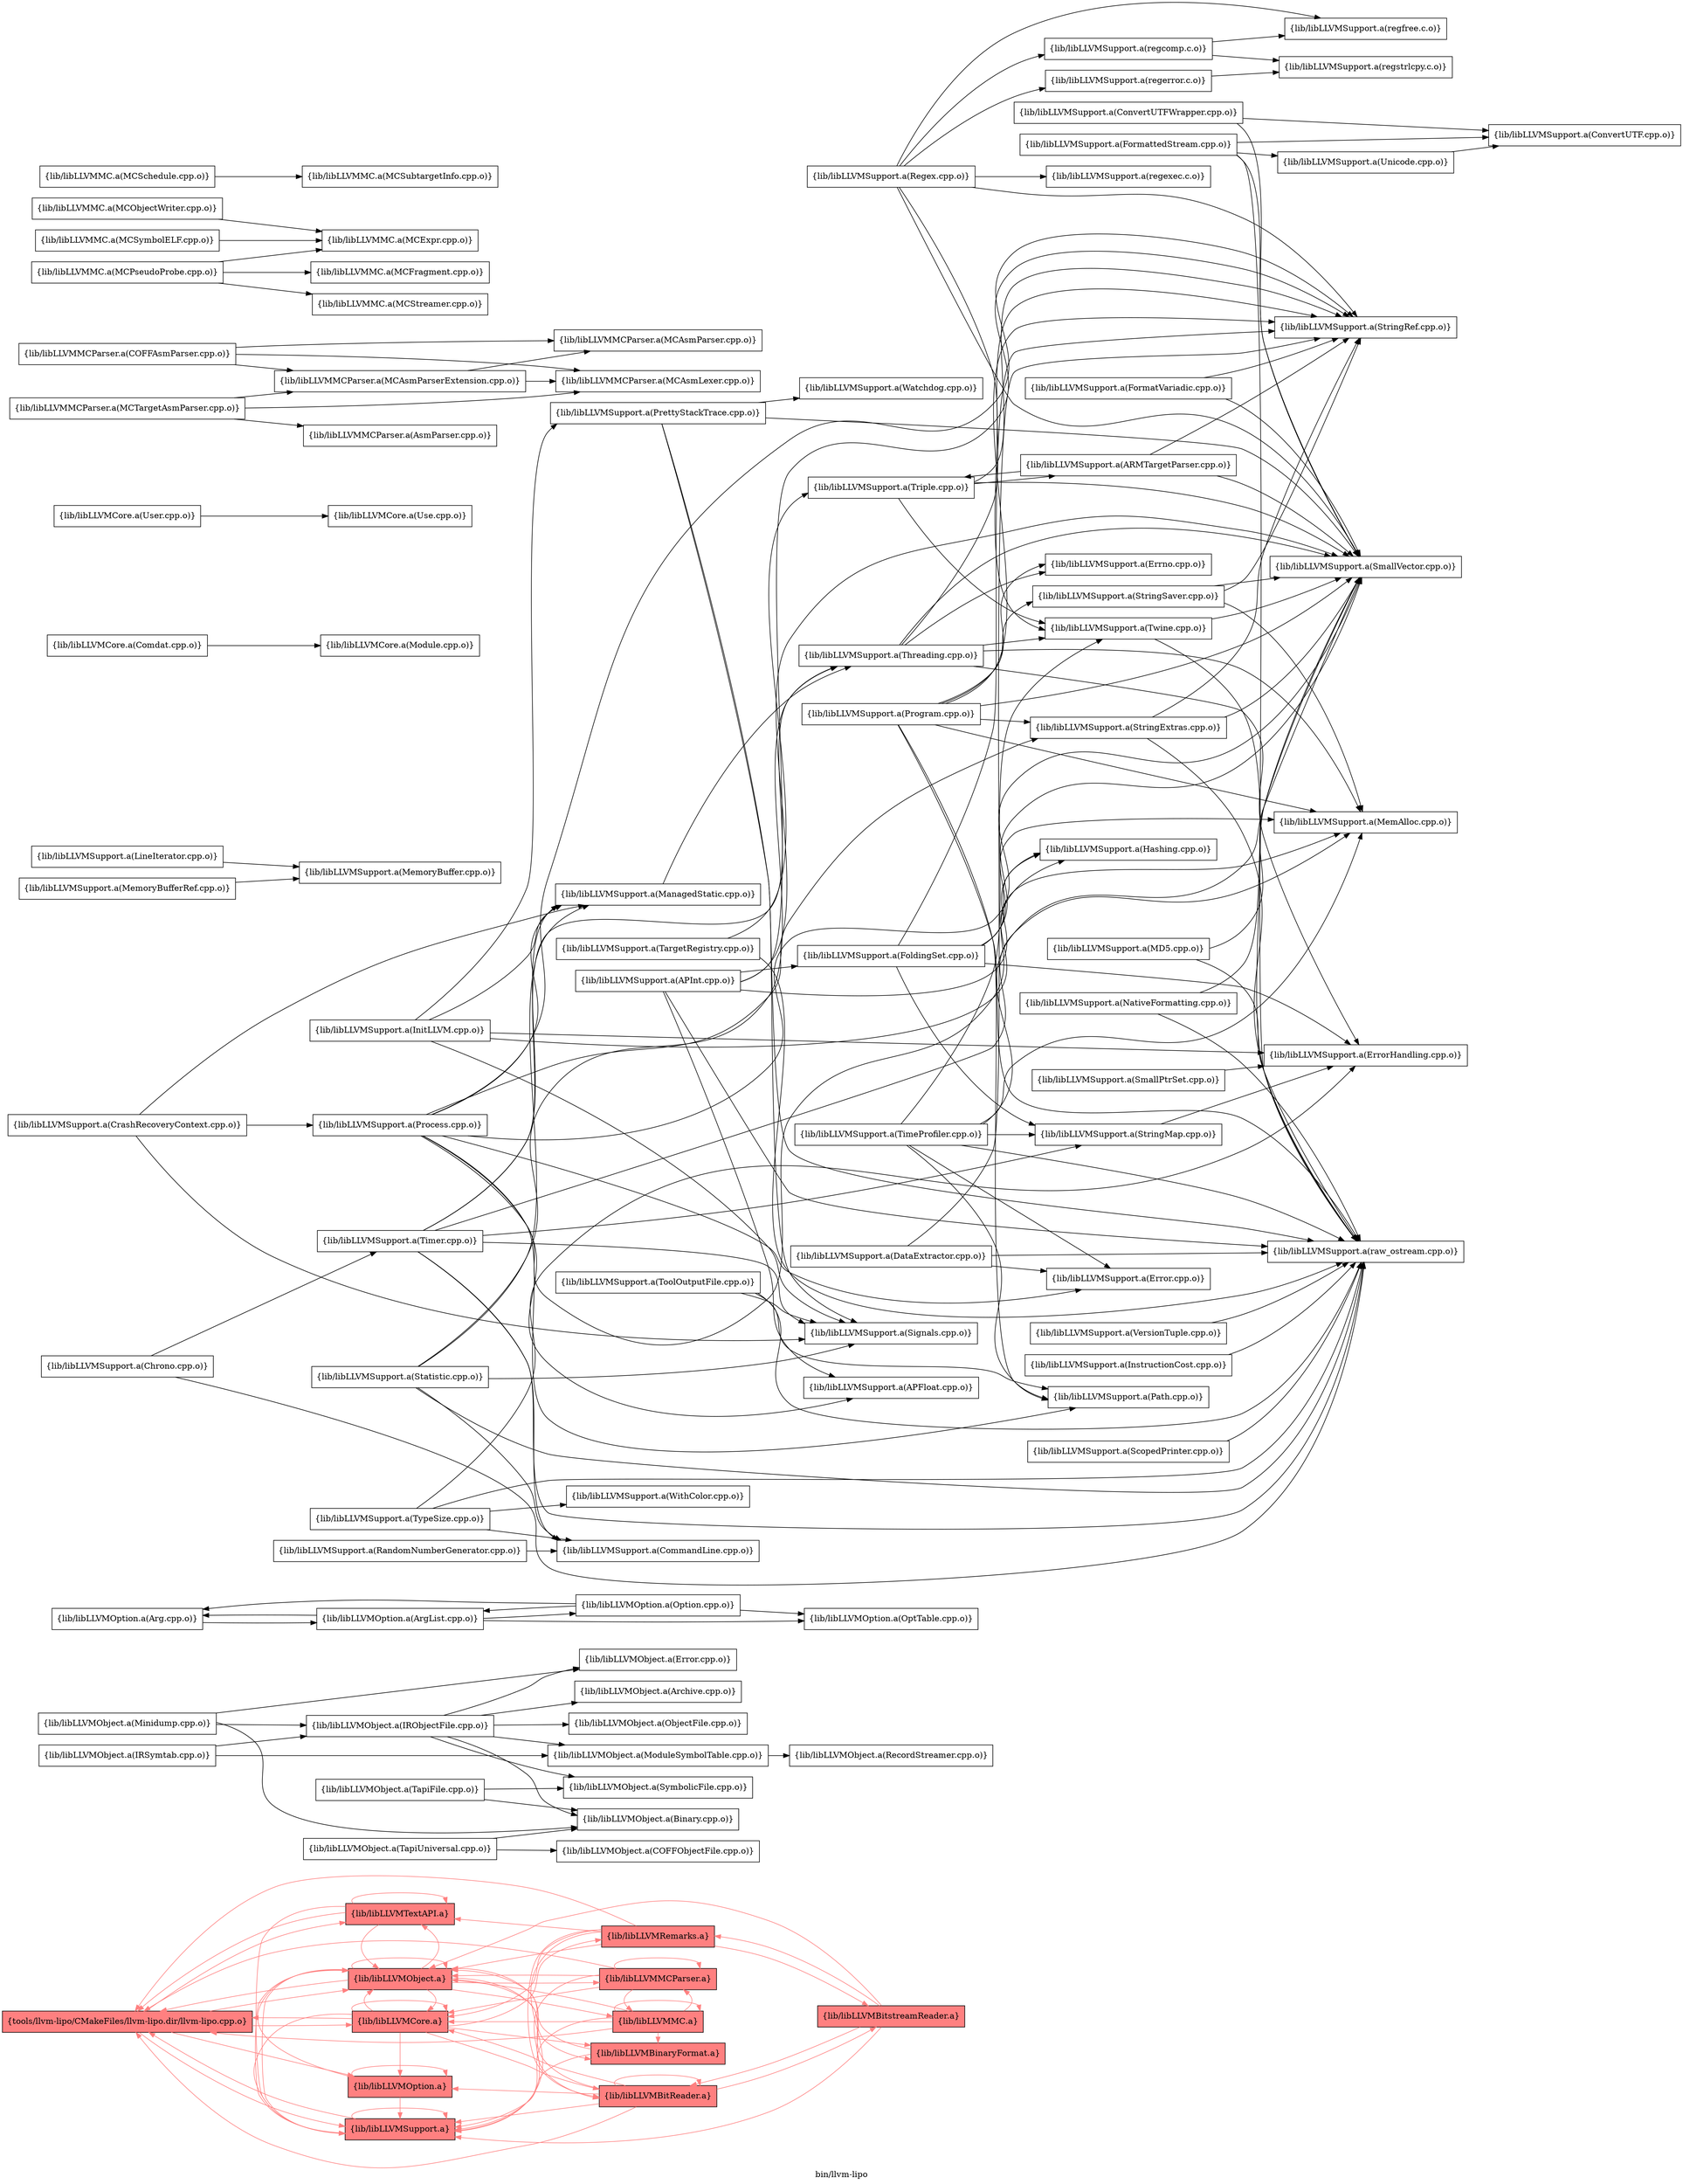 digraph "bin/llvm-lipo" {
	label="bin/llvm-lipo";
	rankdir="LR"
	{ rank=same; Node0x5564020ad118;  }
	{ rank=same; Node0x5564020b06d8; Node0x5564020b0228; Node0x5564020b1178; Node0x5564020b0c28; Node0x5564020af2d8;  }
	{ rank=same; Node0x5564020aef68; Node0x5564020adb18; Node0x5564020ae338; Node0x5564020ad1b8; Node0x5564020ac768;  }

	Node0x5564020ad118 [shape=record,shape=box,style=filled,fillcolor="1.000000 0.5 1",group=1,label="{tools/llvm-lipo/CMakeFiles/llvm-lipo.dir/llvm-lipo.cpp.o}"];
	Node0x5564020ad118 -> Node0x5564020b06d8[color="1.000000 0.5 1"];
	Node0x5564020ad118 -> Node0x5564020b0228[color="1.000000 0.5 1"];
	Node0x5564020ad118 -> Node0x5564020b1178[color="1.000000 0.5 1"];
	Node0x5564020ad118 -> Node0x5564020b0c28[color="1.000000 0.5 1"];
	Node0x5564020ad118 -> Node0x5564020af2d8[color="1.000000 0.5 1"];
	Node0x5564020b06d8 [shape=record,shape=box,style=filled,fillcolor="1.000000 0.5 1",group=1,label="{lib/libLLVMObject.a}"];
	Node0x5564020b06d8 -> Node0x5564020ad118[color="1.000000 0.5 1"];
	Node0x5564020b06d8 -> Node0x5564020b06d8[color="1.000000 0.5 1"];
	Node0x5564020b06d8 -> Node0x5564020b1178[color="1.000000 0.5 1"];
	Node0x5564020b06d8 -> Node0x5564020aef68[color="1.000000 0.5 1"];
	Node0x5564020b06d8 -> Node0x5564020adb18[color="1.000000 0.5 1"];
	Node0x5564020b06d8 -> Node0x5564020af2d8[color="1.000000 0.5 1"];
	Node0x5564020b06d8 -> Node0x5564020ae338[color="1.000000 0.5 1"];
	Node0x5564020b06d8 -> Node0x5564020ad1b8[color="1.000000 0.5 1"];
	Node0x5564020b06d8 -> Node0x5564020b0c28[color="1.000000 0.5 1"];
	Node0x5564020b0228 [shape=record,shape=box,style=filled,fillcolor="1.000000 0.5 1",group=1,label="{lib/libLLVMOption.a}"];
	Node0x5564020b0228 -> Node0x5564020b1178[color="1.000000 0.5 1"];
	Node0x5564020b0228 -> Node0x5564020b06d8[color="1.000000 0.5 1"];
	Node0x5564020b0228 -> Node0x5564020b0228[color="1.000000 0.5 1"];
	Node0x5564020b1178 [shape=record,shape=box,style=filled,fillcolor="1.000000 0.5 1",group=1,label="{lib/libLLVMSupport.a}"];
	Node0x5564020b1178 -> Node0x5564020b06d8[color="1.000000 0.5 1"];
	Node0x5564020b1178 -> Node0x5564020b1178[color="1.000000 0.5 1"];
	Node0x5564020b1178 -> Node0x5564020ad118[color="1.000000 0.5 1"];
	Node0x5564020b0c28 [shape=record,shape=box,style=filled,fillcolor="1.000000 0.5 1",group=1,label="{lib/libLLVMTextAPI.a}"];
	Node0x5564020b0c28 -> Node0x5564020b1178[color="1.000000 0.5 1"];
	Node0x5564020b0c28 -> Node0x5564020b0c28[color="1.000000 0.5 1"];
	Node0x5564020b0c28 -> Node0x5564020ad118[color="1.000000 0.5 1"];
	Node0x5564020b0c28 -> Node0x5564020b06d8[color="1.000000 0.5 1"];
	Node0x5564020af2d8 [shape=record,shape=box,style=filled,fillcolor="1.000000 0.5 1",group=1,label="{lib/libLLVMCore.a}"];
	Node0x5564020af2d8 -> Node0x5564020b06d8[color="1.000000 0.5 1"];
	Node0x5564020af2d8 -> Node0x5564020b1178[color="1.000000 0.5 1"];
	Node0x5564020af2d8 -> Node0x5564020af2d8[color="1.000000 0.5 1"];
	Node0x5564020af2d8 -> Node0x5564020ad118[color="1.000000 0.5 1"];
	Node0x5564020af2d8 -> Node0x5564020aef68[color="1.000000 0.5 1"];
	Node0x5564020af2d8 -> Node0x5564020ac768[color="1.000000 0.5 1"];
	Node0x5564020af2d8 -> Node0x5564020b0228[color="1.000000 0.5 1"];
	Node0x5564020af2d8 -> Node0x5564020ae338[color="1.000000 0.5 1"];
	Node0x5564020aef68 [shape=record,shape=box,style=filled,fillcolor="1.000000 0.5 1",group=1,label="{lib/libLLVMBinaryFormat.a}"];
	Node0x5564020aef68 -> Node0x5564020b06d8[color="1.000000 0.5 1"];
	Node0x5564020aef68 -> Node0x5564020b1178[color="1.000000 0.5 1"];
	Node0x5564020adb18 [shape=record,shape=box,style=filled,fillcolor="1.000000 0.5 1",group=1,label="{lib/libLLVMMC.a}"];
	Node0x5564020adb18 -> Node0x5564020b06d8[color="1.000000 0.5 1"];
	Node0x5564020adb18 -> Node0x5564020b1178[color="1.000000 0.5 1"];
	Node0x5564020adb18 -> Node0x5564020af2d8[color="1.000000 0.5 1"];
	Node0x5564020adb18 -> Node0x5564020adb18[color="1.000000 0.5 1"];
	Node0x5564020adb18 -> Node0x5564020ad118[color="1.000000 0.5 1"];
	Node0x5564020adb18 -> Node0x5564020aef68[color="1.000000 0.5 1"];
	Node0x5564020adb18 -> Node0x5564020ad1b8[color="1.000000 0.5 1"];
	Node0x5564020b3838 [shape=record,shape=box,group=0,label="{lib/libLLVMObject.a(IRObjectFile.cpp.o)}"];
	Node0x5564020b3838 -> Node0x5564020b0fe8;
	Node0x5564020b3838 -> Node0x5564020b12b8;
	Node0x5564020b3838 -> Node0x5564020af738;
	Node0x5564020b3838 -> Node0x5564020afdc8;
	Node0x5564020b3838 -> Node0x5564020b05e8;
	Node0x5564020b3838 -> Node0x5564020ad528;
	Node0x5564020b0fe8 [shape=record,shape=box,group=0,label="{lib/libLLVMObject.a(Binary.cpp.o)}"];
	Node0x5564020b12b8 [shape=record,shape=box,group=0,label="{lib/libLLVMObject.a(Archive.cpp.o)}"];
	Node0x5564020af738 [shape=record,shape=box,group=0,label="{lib/libLLVMObject.a(Error.cpp.o)}"];
	Node0x5564020afdc8 [shape=record,shape=box,group=0,label="{lib/libLLVMObject.a(ModuleSymbolTable.cpp.o)}"];
	Node0x5564020afdc8 -> Node0x5564020ad398;
	Node0x5564020b05e8 [shape=record,shape=box,group=0,label="{lib/libLLVMObject.a(ObjectFile.cpp.o)}"];
	Node0x5564020ad528 [shape=record,shape=box,group=0,label="{lib/libLLVMObject.a(SymbolicFile.cpp.o)}"];
	Node0x5564020ae338 [shape=record,shape=box,style=filled,fillcolor="1.000000 0.5 1",group=1,label="{lib/libLLVMBitReader.a}"];
	Node0x5564020ae338 -> Node0x5564020ad118[color="1.000000 0.5 1"];
	Node0x5564020ae338 -> Node0x5564020b06d8[color="1.000000 0.5 1"];
	Node0x5564020ae338 -> Node0x5564020b0228[color="1.000000 0.5 1"];
	Node0x5564020ae338 -> Node0x5564020b1178[color="1.000000 0.5 1"];
	Node0x5564020ae338 -> Node0x5564020af2d8[color="1.000000 0.5 1"];
	Node0x5564020ae338 -> Node0x5564020ae338[color="1.000000 0.5 1"];
	Node0x5564020ae338 -> Node0x5564020ad5c8[color="1.000000 0.5 1"];
	Node0x5564020aefb8 [shape=record,shape=box,group=0,label="{lib/libLLVMObject.a(IRSymtab.cpp.o)}"];
	Node0x5564020aefb8 -> Node0x5564020b3838;
	Node0x5564020aefb8 -> Node0x5564020afdc8;
	Node0x5564020af6e8 [shape=record,shape=box,group=0,label="{lib/libLLVMObject.a(Minidump.cpp.o)}"];
	Node0x5564020af6e8 -> Node0x5564020b0fe8;
	Node0x5564020af6e8 -> Node0x5564020af738;
	Node0x5564020af6e8 -> Node0x5564020b3838;
	Node0x5564020ad398 [shape=record,shape=box,group=0,label="{lib/libLLVMObject.a(RecordStreamer.cpp.o)}"];
	Node0x5564020ad1b8 [shape=record,shape=box,style=filled,fillcolor="1.000000 0.5 1",group=1,label="{lib/libLLVMMCParser.a}"];
	Node0x5564020ad1b8 -> Node0x5564020ad118[color="1.000000 0.5 1"];
	Node0x5564020ad1b8 -> Node0x5564020b06d8[color="1.000000 0.5 1"];
	Node0x5564020ad1b8 -> Node0x5564020b1178[color="1.000000 0.5 1"];
	Node0x5564020ad1b8 -> Node0x5564020ad1b8[color="1.000000 0.5 1"];
	Node0x5564020ad1b8 -> Node0x5564020adb18[color="1.000000 0.5 1"];
	Node0x5564020ad1b8 -> Node0x5564020af2d8[color="1.000000 0.5 1"];
	Node0x5564020ae108 [shape=record,shape=box,group=0,label="{lib/libLLVMObject.a(TapiUniversal.cpp.o)}"];
	Node0x5564020ae108 -> Node0x5564020b0fe8;
	Node0x5564020ae108 -> Node0x5564020ac718;
	Node0x5564020ac718 [shape=record,shape=box,group=0,label="{lib/libLLVMObject.a(COFFObjectFile.cpp.o)}"];
	Node0x5564020b0958 [shape=record,shape=box,group=0,label="{lib/libLLVMObject.a(TapiFile.cpp.o)}"];
	Node0x5564020b0958 -> Node0x5564020b0fe8;
	Node0x5564020b0958 -> Node0x5564020ad528;
	Node0x5564020ae1a8 [shape=record,shape=box,group=0,label="{lib/libLLVMOption.a(Arg.cpp.o)}"];
	Node0x5564020ae1a8 -> Node0x5564020aa8c8;
	Node0x5564020aa8c8 [shape=record,shape=box,group=0,label="{lib/libLLVMOption.a(ArgList.cpp.o)}"];
	Node0x5564020aa8c8 -> Node0x5564020ae1a8;
	Node0x5564020aa8c8 -> Node0x5564020aad78;
	Node0x5564020aa8c8 -> Node0x5564020aa5f8;
	Node0x5564020aad78 [shape=record,shape=box,group=0,label="{lib/libLLVMOption.a(Option.cpp.o)}"];
	Node0x5564020aad78 -> Node0x5564020ae1a8;
	Node0x5564020aad78 -> Node0x5564020aa8c8;
	Node0x5564020aad78 -> Node0x5564020aa5f8;
	Node0x5564020aa5f8 [shape=record,shape=box,group=0,label="{lib/libLLVMOption.a(OptTable.cpp.o)}"];
	Node0x5564020ae298 [shape=record,shape=box,group=0,label="{lib/libLLVMSupport.a(ConvertUTFWrapper.cpp.o)}"];
	Node0x5564020ae298 -> Node0x5564020adac8;
	Node0x5564020ae298 -> Node0x5564020b22a8;
	Node0x5564020adac8 [shape=record,shape=box,group=0,label="{lib/libLLVMSupport.a(ConvertUTF.cpp.o)}"];
	Node0x5564020b22a8 [shape=record,shape=box,group=0,label="{lib/libLLVMSupport.a(SmallVector.cpp.o)}"];
	Node0x5564020ae6a8 [shape=record,shape=box,group=0,label="{lib/libLLVMSupport.a(DataExtractor.cpp.o)}"];
	Node0x5564020ae6a8 -> Node0x5564020ad078;
	Node0x5564020ae6a8 -> Node0x5564020b2d98;
	Node0x5564020ae6a8 -> Node0x5564020aa648;
	Node0x5564020ad078 [shape=record,shape=box,group=0,label="{lib/libLLVMSupport.a(Error.cpp.o)}"];
	Node0x5564020b2d98 [shape=record,shape=box,group=0,label="{lib/libLLVMSupport.a(StringRef.cpp.o)}"];
	Node0x5564020aa648 [shape=record,shape=box,group=0,label="{lib/libLLVMSupport.a(raw_ostream.cpp.o)}"];
	Node0x5564020af3c8 [shape=record,shape=box,group=0,label="{lib/libLLVMSupport.a(FormatVariadic.cpp.o)}"];
	Node0x5564020af3c8 -> Node0x5564020b22a8;
	Node0x5564020af3c8 -> Node0x5564020b2d98;
	Node0x5564020b00e8 [shape=record,shape=box,group=0,label="{lib/libLLVMSupport.a(InitLLVM.cpp.o)}"];
	Node0x5564020b00e8 -> Node0x5564020b09a8;
	Node0x5564020b00e8 -> Node0x5564020ae158;
	Node0x5564020b00e8 -> Node0x5564020ade38;
	Node0x5564020b00e8 -> Node0x5564020ad6b8;
	Node0x5564020b00e8 -> Node0x5564020ad4d8;
	Node0x5564020b09a8 [shape=record,shape=box,group=0,label="{lib/libLLVMSupport.a(ErrorHandling.cpp.o)}"];
	Node0x5564020ae158 [shape=record,shape=box,group=0,label="{lib/libLLVMSupport.a(ManagedStatic.cpp.o)}"];
	Node0x5564020ae158 -> Node0x5564020ae0b8;
	Node0x5564020ade38 [shape=record,shape=box,group=0,label="{lib/libLLVMSupport.a(MemAlloc.cpp.o)}"];
	Node0x5564020ad6b8 [shape=record,shape=box,group=0,label="{lib/libLLVMSupport.a(PrettyStackTrace.cpp.o)}"];
	Node0x5564020ad6b8 -> Node0x5564020b22a8;
	Node0x5564020ad6b8 -> Node0x5564020aa648;
	Node0x5564020ad6b8 -> Node0x5564020ad4d8;
	Node0x5564020ad6b8 -> Node0x5564020ae4c8;
	Node0x5564020ad4d8 [shape=record,shape=box,group=0,label="{lib/libLLVMSupport.a(Signals.cpp.o)}"];
	Node0x5564020ae0b8 [shape=record,shape=box,group=0,label="{lib/libLLVMSupport.a(Threading.cpp.o)}"];
	Node0x5564020ae0b8 -> Node0x5564020b09a8;
	Node0x5564020ae0b8 -> Node0x5564020ade38;
	Node0x5564020ae0b8 -> Node0x5564020b22a8;
	Node0x5564020ae0b8 -> Node0x5564020b2d98;
	Node0x5564020ae0b8 -> Node0x5564020ac628;
	Node0x5564020ae0b8 -> Node0x5564020ac858;
	Node0x5564020acf38 [shape=record,shape=box,group=0,label="{lib/libLLVMSupport.a(NativeFormatting.cpp.o)}"];
	Node0x5564020acf38 -> Node0x5564020b22a8;
	Node0x5564020acf38 -> Node0x5564020aa648;
	Node0x5564020ae4c8 [shape=record,shape=box,group=0,label="{lib/libLLVMSupport.a(Watchdog.cpp.o)}"];
	Node0x5564020b0778 [shape=record,shape=box,group=0,label="{lib/libLLVMSupport.a(ScopedPrinter.cpp.o)}"];
	Node0x5564020b0778 -> Node0x5564020aa648;
	Node0x5564020b02c8 [shape=record,shape=box,group=0,label="{lib/libLLVMSupport.a(SmallPtrSet.cpp.o)}"];
	Node0x5564020b02c8 -> Node0x5564020b09a8;
	Node0x5564020b3ba8 [shape=record,shape=box,group=0,label="{lib/libLLVMSupport.a(StringMap.cpp.o)}"];
	Node0x5564020b3ba8 -> Node0x5564020b09a8;
	Node0x5564020b3518 [shape=record,shape=box,group=0,label="{lib/libLLVMSupport.a(StringSaver.cpp.o)}"];
	Node0x5564020b3518 -> Node0x5564020ade38;
	Node0x5564020b3518 -> Node0x5564020b22a8;
	Node0x5564020b3518 -> Node0x5564020b2d98;
	Node0x5564020abbd8 [shape=record,shape=box,group=0,label="{lib/libLLVMSupport.a(APInt.cpp.o)}"];
	Node0x5564020abbd8 -> Node0x5564020b22a8;
	Node0x5564020abbd8 -> Node0x5564020b2d98;
	Node0x5564020abbd8 -> Node0x5564020ab458;
	Node0x5564020abbd8 -> Node0x5564020ac268;
	Node0x5564020abbd8 -> Node0x5564020add98;
	Node0x5564020abbd8 -> Node0x5564020aa648;
	Node0x5564020ab458 [shape=record,shape=box,group=0,label="{lib/libLLVMSupport.a(APFloat.cpp.o)}"];
	Node0x5564020ac268 [shape=record,shape=box,group=0,label="{lib/libLLVMSupport.a(FoldingSet.cpp.o)}"];
	Node0x5564020ac268 -> Node0x5564020b09a8;
	Node0x5564020ac268 -> Node0x5564020ade38;
	Node0x5564020ac268 -> Node0x5564020b22a8;
	Node0x5564020ac268 -> Node0x5564020b3ba8;
	Node0x5564020ac268 -> Node0x5564020b2d98;
	Node0x5564020ac268 -> Node0x5564020add98;
	Node0x5564020add98 [shape=record,shape=box,group=0,label="{lib/libLLVMSupport.a(Hashing.cpp.o)}"];
	Node0x5564020adf28 [shape=record,shape=box,group=0,label="{lib/libLLVMSupport.a(Triple.cpp.o)}"];
	Node0x5564020adf28 -> Node0x5564020b22a8;
	Node0x5564020adf28 -> Node0x5564020b2d98;
	Node0x5564020adf28 -> Node0x5564020ad708;
	Node0x5564020adf28 -> Node0x5564020ac628;
	Node0x5564020ad708 [shape=record,shape=box,group=0,label="{lib/libLLVMSupport.a(ARMTargetParser.cpp.o)}"];
	Node0x5564020ad708 -> Node0x5564020b22a8;
	Node0x5564020ad708 -> Node0x5564020b2d98;
	Node0x5564020ad708 -> Node0x5564020adf28;
	Node0x5564020ac628 [shape=record,shape=box,group=0,label="{lib/libLLVMSupport.a(Twine.cpp.o)}"];
	Node0x5564020ac628 -> Node0x5564020b22a8;
	Node0x5564020ac628 -> Node0x5564020aa648;
	Node0x5564020abf48 [shape=record,shape=box,group=0,label="{lib/libLLVMSupport.a(TypeSize.cpp.o)}"];
	Node0x5564020abf48 -> Node0x5564020aff58;
	Node0x5564020abf48 -> Node0x5564020b09a8;
	Node0x5564020abf48 -> Node0x5564020ab278;
	Node0x5564020abf48 -> Node0x5564020aa648;
	Node0x5564020aff58 [shape=record,shape=box,group=0,label="{lib/libLLVMSupport.a(CommandLine.cpp.o)}"];
	Node0x5564020ab278 [shape=record,shape=box,group=0,label="{lib/libLLVMSupport.a(WithColor.cpp.o)}"];
	Node0x5564020aad28 [shape=record,shape=box,group=0,label="{lib/libLLVMSupport.a(Unicode.cpp.o)}"];
	Node0x5564020aad28 -> Node0x5564020adac8;
	Node0x5564020ab138 [shape=record,shape=box,group=0,label="{lib/libLLVMSupport.a(MD5.cpp.o)}"];
	Node0x5564020ab138 -> Node0x5564020b22a8;
	Node0x5564020ab138 -> Node0x5564020aa648;
	Node0x5564020aa788 [shape=record,shape=box,group=0,label="{lib/libLLVMSupport.a(Process.cpp.o)}"];
	Node0x5564020aa788 -> Node0x5564020ad078;
	Node0x5564020aa788 -> Node0x5564020ae158;
	Node0x5564020aa788 -> Node0x5564020b22a8;
	Node0x5564020aa788 -> Node0x5564020b2d98;
	Node0x5564020aa788 -> Node0x5564020ab458;
	Node0x5564020aa788 -> Node0x5564020add98;
	Node0x5564020aa788 -> Node0x5564020aa4b8;
	Node0x5564020aa788 -> Node0x5564020ae9c8;
	Node0x5564020aa4b8 [shape=record,shape=box,group=0,label="{lib/libLLVMSupport.a(Path.cpp.o)}"];
	Node0x5564020ae9c8 [shape=record,shape=box,group=0,label="{lib/libLLVMSupport.a(StringExtras.cpp.o)}"];
	Node0x5564020ae9c8 -> Node0x5564020b22a8;
	Node0x5564020ae9c8 -> Node0x5564020b2d98;
	Node0x5564020ae9c8 -> Node0x5564020aa648;
	Node0x5564020adde8 [shape=record,shape=box,group=0,label="{lib/libLLVMSupport.a(CrashRecoveryContext.cpp.o)}"];
	Node0x5564020adde8 -> Node0x5564020ae158;
	Node0x5564020adde8 -> Node0x5564020aa788;
	Node0x5564020adde8 -> Node0x5564020ad4d8;
	Node0x5564020acee8 [shape=record,shape=box,group=0,label="{lib/libLLVMSupport.a(Program.cpp.o)}"];
	Node0x5564020acee8 -> Node0x5564020ade38;
	Node0x5564020acee8 -> Node0x5564020b22a8;
	Node0x5564020acee8 -> Node0x5564020b3518;
	Node0x5564020acee8 -> Node0x5564020b2d98;
	Node0x5564020acee8 -> Node0x5564020aa648;
	Node0x5564020acee8 -> Node0x5564020aa4b8;
	Node0x5564020acee8 -> Node0x5564020ae9c8;
	Node0x5564020acee8 -> Node0x5564020ac858;
	Node0x5564020ac858 [shape=record,shape=box,group=0,label="{lib/libLLVMSupport.a(Errno.cpp.o)}"];
	Node0x5564020b0d18 [shape=record,shape=box,group=0,label="{lib/libLLVMSupport.a(TargetRegistry.cpp.o)}"];
	Node0x5564020b0d18 -> Node0x5564020adf28;
	Node0x5564020b0d18 -> Node0x5564020aa648;
	Node0x5564020abea8 [shape=record,shape=box,group=0,label="{lib/libLLVMSupport.a(LineIterator.cpp.o)}"];
	Node0x5564020abea8 -> Node0x5564020ae5b8;
	Node0x5564020ae5b8 [shape=record,shape=box,group=0,label="{lib/libLLVMSupport.a(MemoryBuffer.cpp.o)}"];
	Node0x5564020a9d88 [shape=record,shape=box,group=0,label="{lib/libLLVMSupport.a(VersionTuple.cpp.o)}"];
	Node0x5564020a9d88 -> Node0x5564020aa648;
	Node0x5564020ac0d8 [shape=record,shape=box,group=0,label="{lib/libLLVMCore.a(Comdat.cpp.o)}"];
	Node0x5564020ac0d8 -> Node0x5564020b0bd8;
	Node0x5564020b0bd8 [shape=record,shape=box,group=0,label="{lib/libLLVMCore.a(Module.cpp.o)}"];
	Node0x5564020ad618 [shape=record,shape=box,group=0,label="{lib/libLLVMSupport.a(FormattedStream.cpp.o)}"];
	Node0x5564020ad618 -> Node0x5564020adac8;
	Node0x5564020ad618 -> Node0x5564020b22a8;
	Node0x5564020ad618 -> Node0x5564020aad28;
	Node0x5564020ad618 -> Node0x5564020aa648;
	Node0x5564020b0c78 [shape=record,shape=box,group=0,label="{lib/libLLVMSupport.a(Regex.cpp.o)}"];
	Node0x5564020b0c78 -> Node0x5564020b22a8;
	Node0x5564020b0c78 -> Node0x5564020b2d98;
	Node0x5564020b0c78 -> Node0x5564020ac628;
	Node0x5564020b0c78 -> Node0x5564020aa378;
	Node0x5564020b0c78 -> Node0x5564020ab2c8;
	Node0x5564020b0c78 -> Node0x5564020ab9a8;
	Node0x5564020b0c78 -> Node0x5564020abf98;
	Node0x5564020aa378 [shape=record,shape=box,group=0,label="{lib/libLLVMSupport.a(regcomp.c.o)}"];
	Node0x5564020aa378 -> Node0x5564020aaaf8;
	Node0x5564020aa378 -> Node0x5564020ab2c8;
	Node0x5564020ab2c8 [shape=record,shape=box,group=0,label="{lib/libLLVMSupport.a(regfree.c.o)}"];
	Node0x5564020ab9a8 [shape=record,shape=box,group=0,label="{lib/libLLVMSupport.a(regerror.c.o)}"];
	Node0x5564020ab9a8 -> Node0x5564020aaaf8;
	Node0x5564020abf98 [shape=record,shape=box,group=0,label="{lib/libLLVMSupport.a(regexec.c.o)}"];
	Node0x5564020aaaf8 [shape=record,shape=box,group=0,label="{lib/libLLVMSupport.a(regstrlcpy.c.o)}"];
	Node0x5564020ad7a8 [shape=record,shape=box,group=0,label="{lib/libLLVMSupport.a(InstructionCost.cpp.o)}"];
	Node0x5564020ad7a8 -> Node0x5564020aa648;
	Node0x5564020ac768 [shape=record,shape=box,style=filled,fillcolor="1.000000 0.5 1",group=1,label="{lib/libLLVMRemarks.a}"];
	Node0x5564020ac768 -> Node0x5564020b1178[color="1.000000 0.5 1"];
	Node0x5564020ac768 -> Node0x5564020ae338[color="1.000000 0.5 1"];
	Node0x5564020ac768 -> Node0x5564020b06d8[color="1.000000 0.5 1"];
	Node0x5564020ac768 -> Node0x5564020af2d8[color="1.000000 0.5 1"];
	Node0x5564020ac768 -> Node0x5564020ad118[color="1.000000 0.5 1"];
	Node0x5564020ac768 -> Node0x5564020ad5c8[color="1.000000 0.5 1"];
	Node0x5564020ac768 -> Node0x5564020b0c28[color="1.000000 0.5 1"];
	Node0x5564020af058 [shape=record,shape=box,group=0,label="{lib/libLLVMSupport.a(ToolOutputFile.cpp.o)}"];
	Node0x5564020af058 -> Node0x5564020aa648;
	Node0x5564020af058 -> Node0x5564020aa4b8;
	Node0x5564020af058 -> Node0x5564020ad4d8;
	Node0x5564020b1998 [shape=record,shape=box,group=0,label="{lib/libLLVMSupport.a(RandomNumberGenerator.cpp.o)}"];
	Node0x5564020b1998 -> Node0x5564020aff58;
	Node0x5564020aec98 [shape=record,shape=box,group=0,label="{lib/libLLVMSupport.a(Statistic.cpp.o)}"];
	Node0x5564020aec98 -> Node0x5564020aff58;
	Node0x5564020aec98 -> Node0x5564020ae158;
	Node0x5564020aec98 -> Node0x5564020aa648;
	Node0x5564020aec98 -> Node0x5564020ad4d8;
	Node0x5564020aec98 -> Node0x5564020ae0b8;
	Node0x5564020acad8 [shape=record,shape=box,group=0,label="{lib/libLLVMSupport.a(Timer.cpp.o)}"];
	Node0x5564020acad8 -> Node0x5564020aff58;
	Node0x5564020acad8 -> Node0x5564020ae158;
	Node0x5564020acad8 -> Node0x5564020ade38;
	Node0x5564020acad8 -> Node0x5564020b3ba8;
	Node0x5564020acad8 -> Node0x5564020aa648;
	Node0x5564020acad8 -> Node0x5564020ad4d8;
	Node0x5564020acad8 -> Node0x5564020ae0b8;
	Node0x5564020b2a78 [shape=record,shape=box,group=0,label="{lib/libLLVMCore.a(User.cpp.o)}"];
	Node0x5564020b2a78 -> Node0x5564020aadc8;
	Node0x5564020aadc8 [shape=record,shape=box,group=0,label="{lib/libLLVMCore.a(Use.cpp.o)}"];
	Node0x5564020ad5c8 [shape=record,shape=box,style=filled,fillcolor="1.000000 0.5 1",group=1,label="{lib/libLLVMBitstreamReader.a}"];
	Node0x5564020ad5c8 -> Node0x5564020b06d8[color="1.000000 0.5 1"];
	Node0x5564020ad5c8 -> Node0x5564020b1178[color="1.000000 0.5 1"];
	Node0x5564020ad5c8 -> Node0x5564020ae338[color="1.000000 0.5 1"];
	Node0x5564020ad5c8 -> Node0x5564020ac768[color="1.000000 0.5 1"];
	Node0x5564020ac7b8 [shape=record,shape=box,group=0,label="{lib/libLLVMSupport.a(TimeProfiler.cpp.o)}"];
	Node0x5564020ac7b8 -> Node0x5564020ad078;
	Node0x5564020ac7b8 -> Node0x5564020ade38;
	Node0x5564020ac7b8 -> Node0x5564020b22a8;
	Node0x5564020ac7b8 -> Node0x5564020b3ba8;
	Node0x5564020ac7b8 -> Node0x5564020ac628;
	Node0x5564020ac7b8 -> Node0x5564020aa648;
	Node0x5564020ac7b8 -> Node0x5564020aa4b8;
	Node0x5564020ab188 [shape=record,shape=box,group=0,label="{lib/libLLVMSupport.a(Chrono.cpp.o)}"];
	Node0x5564020ab188 -> Node0x5564020aa648;
	Node0x5564020ab188 -> Node0x5564020acad8;
	Node0x5564020ad7f8 [shape=record,shape=box,group=0,label="{lib/libLLVMSupport.a(MemoryBufferRef.cpp.o)}"];
	Node0x5564020ad7f8 -> Node0x5564020ae5b8;
	Node0x5564020b0138 [shape=record,shape=box,group=0,label="{lib/libLLVMMCParser.a(COFFAsmParser.cpp.o)}"];
	Node0x5564020b0138 -> Node0x5564020b1358;
	Node0x5564020b0138 -> Node0x5564020b0728;
	Node0x5564020b0138 -> Node0x5564020ad168;
	Node0x5564020b1358 [shape=record,shape=box,group=0,label="{lib/libLLVMMCParser.a(MCAsmLexer.cpp.o)}"];
	Node0x5564020b0728 [shape=record,shape=box,group=0,label="{lib/libLLVMMCParser.a(MCAsmParser.cpp.o)}"];
	Node0x5564020ad168 [shape=record,shape=box,group=0,label="{lib/libLLVMMCParser.a(MCAsmParserExtension.cpp.o)}"];
	Node0x5564020ad168 -> Node0x5564020b1358;
	Node0x5564020ad168 -> Node0x5564020b0728;
	Node0x5564020b3108 [shape=record,shape=box,group=0,label="{lib/libLLVMMCParser.a(MCTargetAsmParser.cpp.o)}"];
	Node0x5564020b3108 -> Node0x5564020b2e38;
	Node0x5564020b3108 -> Node0x5564020b1358;
	Node0x5564020b3108 -> Node0x5564020ad168;
	Node0x5564020b2e38 [shape=record,shape=box,group=0,label="{lib/libLLVMMCParser.a(AsmParser.cpp.o)}"];
	Node0x5564020b25c8 [shape=record,shape=box,group=0,label="{lib/libLLVMMC.a(MCObjectWriter.cpp.o)}"];
	Node0x5564020b25c8 -> Node0x5564020b0818;
	Node0x5564020b0818 [shape=record,shape=box,group=0,label="{lib/libLLVMMC.a(MCExpr.cpp.o)}"];
	Node0x5564020b2398 [shape=record,shape=box,group=0,label="{lib/libLLVMMC.a(MCPseudoProbe.cpp.o)}"];
	Node0x5564020b2398 -> Node0x5564020b0818;
	Node0x5564020b2398 -> Node0x5564020ae1f8;
	Node0x5564020b2398 -> Node0x5564020abef8;
	Node0x5564020ae1f8 [shape=record,shape=box,group=0,label="{lib/libLLVMMC.a(MCFragment.cpp.o)}"];
	Node0x5564020abef8 [shape=record,shape=box,group=0,label="{lib/libLLVMMC.a(MCStreamer.cpp.o)}"];
	Node0x5564020abd68 [shape=record,shape=box,group=0,label="{lib/libLLVMMC.a(MCSchedule.cpp.o)}"];
	Node0x5564020abd68 -> Node0x5564020acdf8;
	Node0x5564020acdf8 [shape=record,shape=box,group=0,label="{lib/libLLVMMC.a(MCSubtargetInfo.cpp.o)}"];
	Node0x5564020aae68 [shape=record,shape=box,group=0,label="{lib/libLLVMMC.a(MCSymbolELF.cpp.o)}"];
	Node0x5564020aae68 -> Node0x5564020b0818;
}
